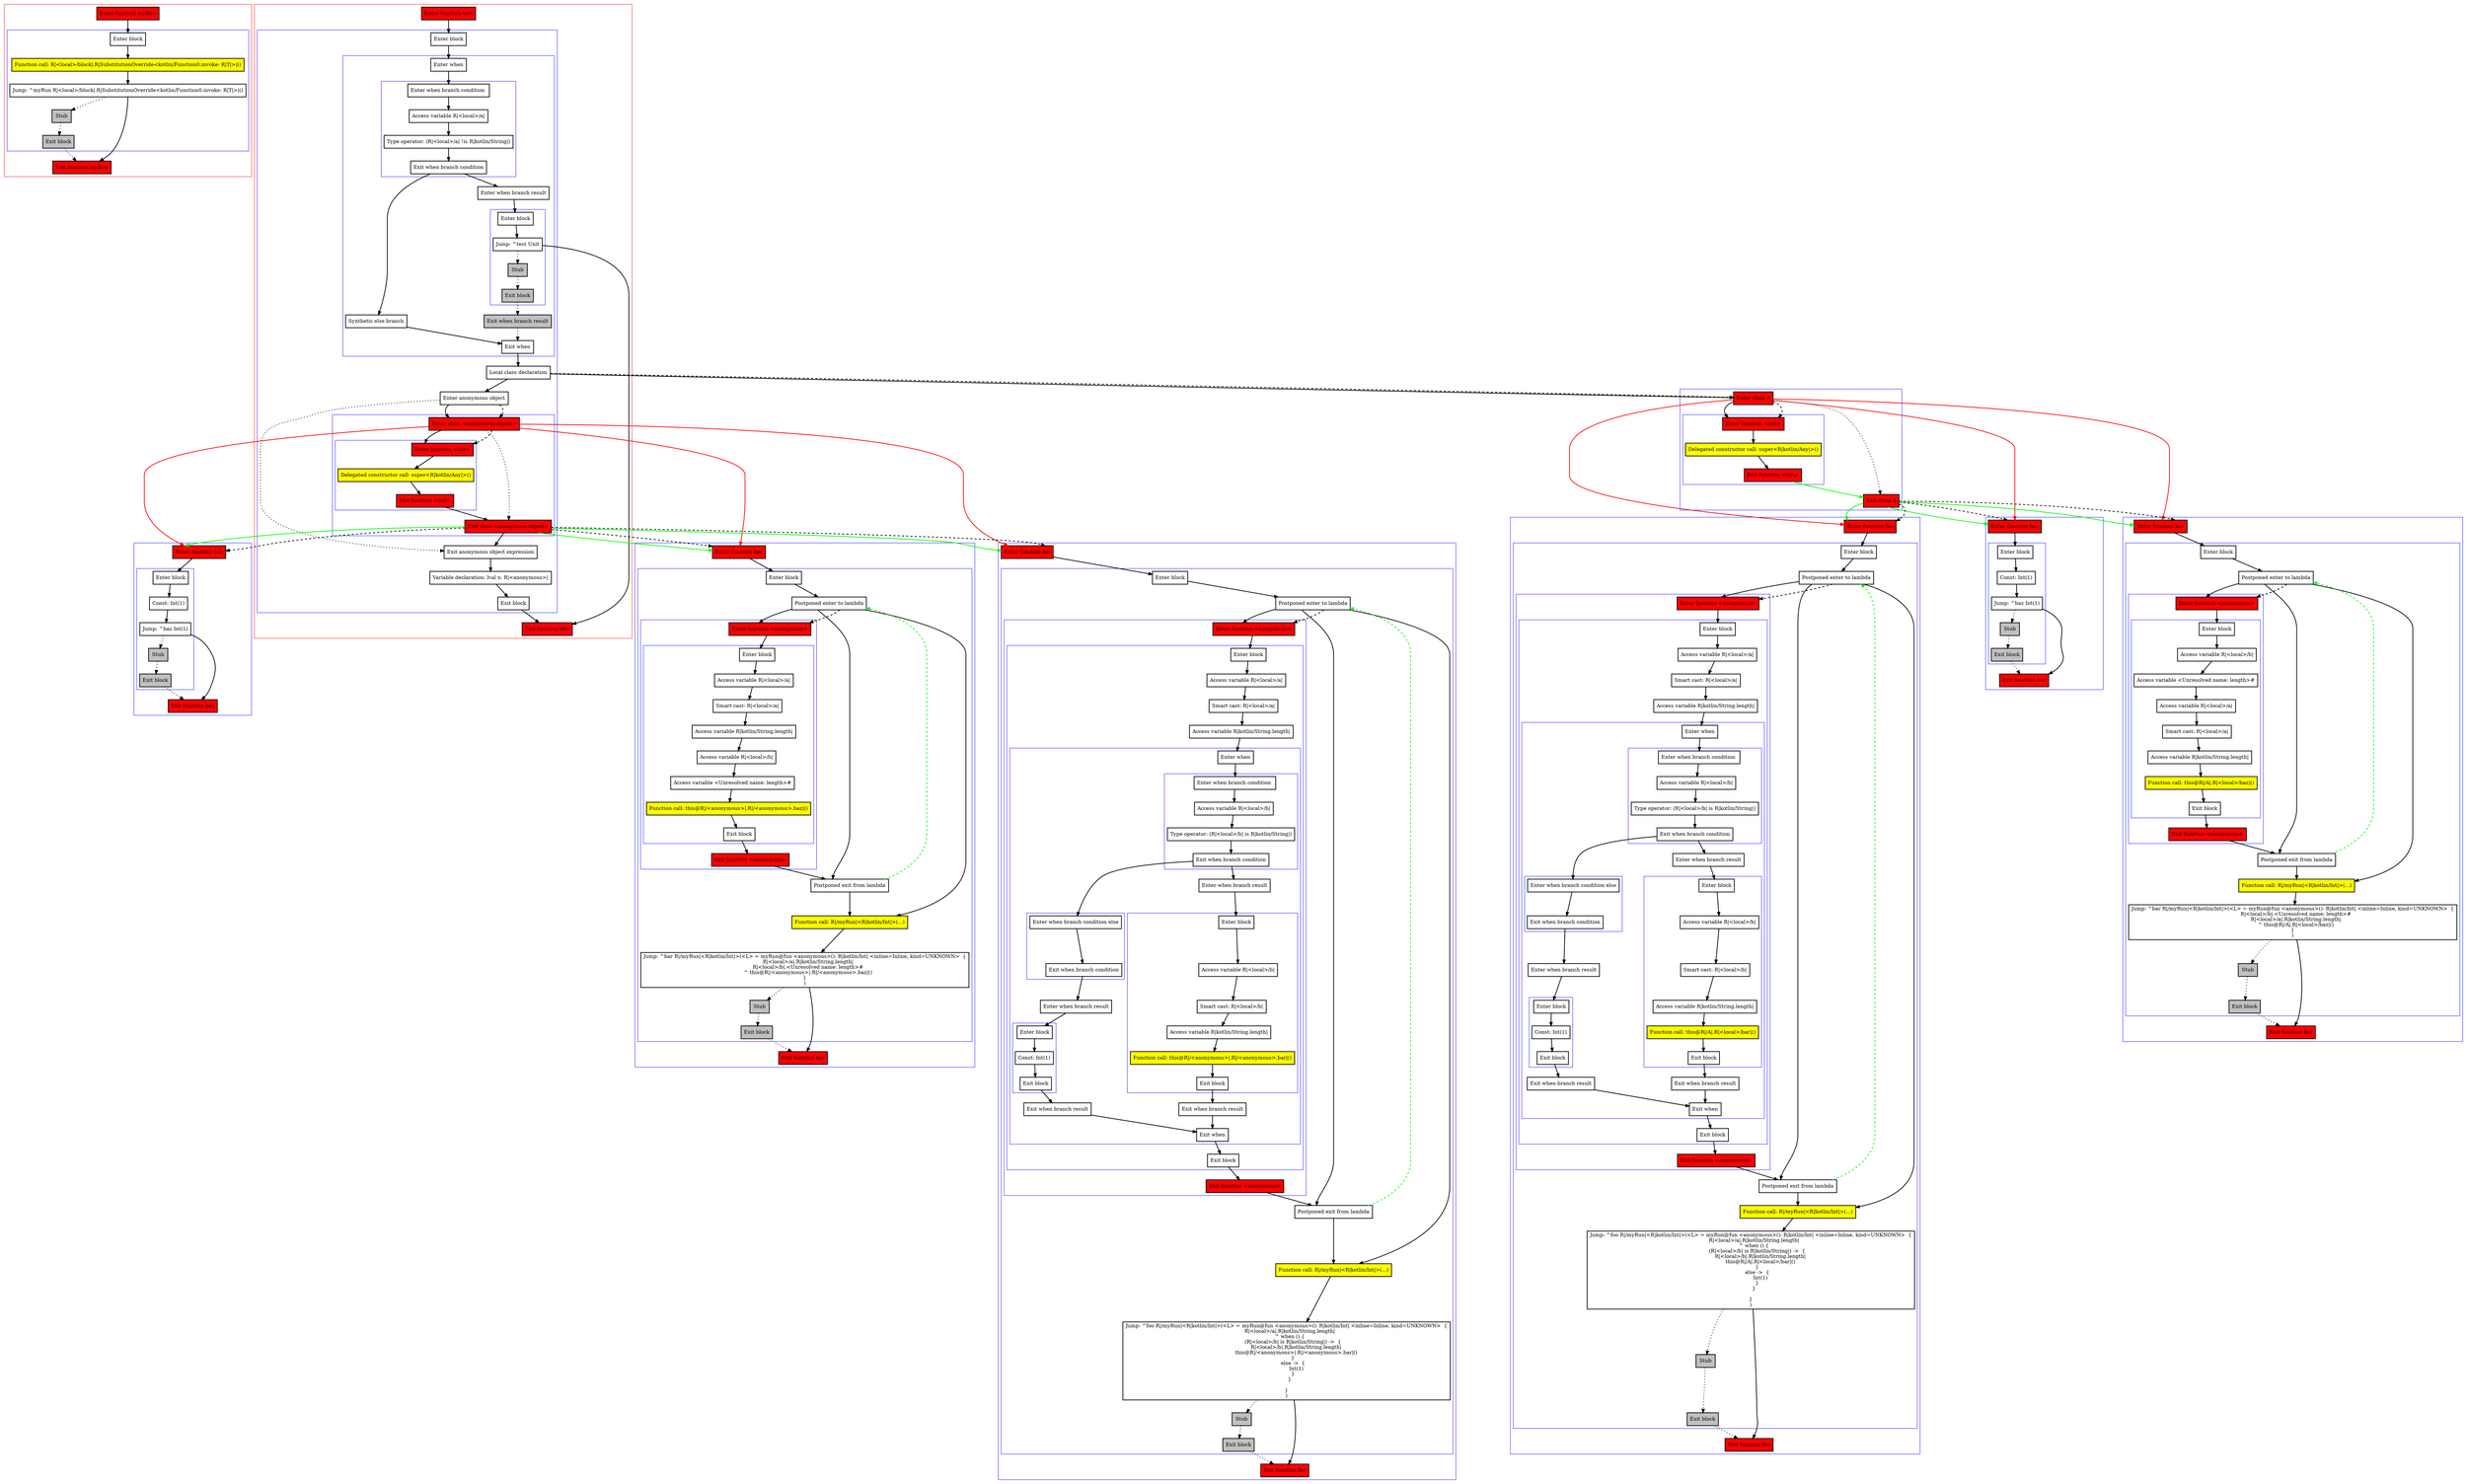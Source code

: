 digraph localClassesWithImplicit_kt {
    graph [nodesep=3]
    node [shape=box penwidth=2]
    edge [penwidth=2]

    subgraph cluster_0 {
        color=red
        0 [label="Enter function myRun" style="filled" fillcolor=red];
        subgraph cluster_1 {
            color=blue
            1 [label="Enter block"];
            2 [label="Function call: R|<local>/block|.R|SubstitutionOverride<kotlin/Function0.invoke: R|T|>|()" style="filled" fillcolor=yellow];
            3 [label="Jump: ^myRun R|<local>/block|.R|SubstitutionOverride<kotlin/Function0.invoke: R|T|>|()"];
            4 [label="Stub" style="filled" fillcolor=gray];
            5 [label="Exit block" style="filled" fillcolor=gray];
        }
        6 [label="Exit function myRun" style="filled" fillcolor=red];
    }
    0 -> {1};
    1 -> {2};
    2 -> {3};
    3 -> {6};
    3 -> {4} [style=dotted];
    4 -> {5} [style=dotted];
    5 -> {6} [style=dotted];

    subgraph cluster_2 {
        color=red
        7 [label="Enter function test" style="filled" fillcolor=red];
        subgraph cluster_3 {
            color=blue
            8 [label="Enter block"];
            subgraph cluster_4 {
                color=blue
                9 [label="Enter when"];
                subgraph cluster_5 {
                    color=blue
                    10 [label="Enter when branch condition "];
                    11 [label="Access variable R|<local>/a|"];
                    12 [label="Type operator: (R|<local>/a| !is R|kotlin/String|)"];
                    13 [label="Exit when branch condition"];
                }
                14 [label="Synthetic else branch"];
                15 [label="Enter when branch result"];
                subgraph cluster_6 {
                    color=blue
                    16 [label="Enter block"];
                    17 [label="Jump: ^test Unit"];
                    18 [label="Stub" style="filled" fillcolor=gray];
                    19 [label="Exit block" style="filled" fillcolor=gray];
                }
                20 [label="Exit when branch result" style="filled" fillcolor=gray];
                21 [label="Exit when"];
            }
            22 [label="Local class declaration"];
            23 [label="Enter anonymous object"];
            subgraph cluster_7 {
                color=blue
                24 [label="Enter class <anonymous object>" style="filled" fillcolor=red];
                subgraph cluster_8 {
                    color=blue
                    25 [label="Enter function <init>" style="filled" fillcolor=red];
                    26 [label="Delegated constructor call: super<R|kotlin/Any|>()" style="filled" fillcolor=yellow];
                    27 [label="Exit function <init>" style="filled" fillcolor=red];
                }
                28 [label="Exit class <anonymous object>" style="filled" fillcolor=red];
            }
            29 [label="Exit anonymous object expression"];
            30 [label="Variable declaration: lval x: R|<anonymous>|"];
            31 [label="Exit block"];
        }
        32 [label="Exit function test" style="filled" fillcolor=red];
    }
    subgraph cluster_9 {
        color=blue
        33 [label="Enter function baz" style="filled" fillcolor=red];
        subgraph cluster_10 {
            color=blue
            34 [label="Enter block"];
            35 [label="Const: Int(1)"];
            36 [label="Jump: ^baz Int(1)"];
            37 [label="Stub" style="filled" fillcolor=gray];
            38 [label="Exit block" style="filled" fillcolor=gray];
        }
        39 [label="Exit function baz" style="filled" fillcolor=red];
    }
    subgraph cluster_11 {
        color=blue
        40 [label="Enter function bar" style="filled" fillcolor=red];
        subgraph cluster_12 {
            color=blue
            41 [label="Enter block"];
            42 [label="Postponed enter to lambda"];
            subgraph cluster_13 {
                color=blue
                43 [label="Enter function <anonymous>" style="filled" fillcolor=red];
                subgraph cluster_14 {
                    color=blue
                    44 [label="Enter block"];
                    45 [label="Access variable R|<local>/a|"];
                    46 [label="Smart cast: R|<local>/a|"];
                    47 [label="Access variable R|kotlin/String.length|"];
                    48 [label="Access variable R|<local>/b|"];
                    49 [label="Access variable <Unresolved name: length>#"];
                    50 [label="Function call: this@R|/<anonymous>|.R|/<anonymous>.baz|()" style="filled" fillcolor=yellow];
                    51 [label="Exit block"];
                }
                52 [label="Exit function <anonymous>" style="filled" fillcolor=red];
            }
            53 [label="Postponed exit from lambda"];
            54 [label="Function call: R|/myRun|<R|kotlin/Int|>(...)" style="filled" fillcolor=yellow];
            55 [label="Jump: ^bar R|/myRun|<R|kotlin/Int|>(<L> = myRun@fun <anonymous>(): R|kotlin/Int| <inline=Inline, kind=UNKNOWN>  {
    R|<local>/a|.R|kotlin/String.length|
    R|<local>/b|.<Unresolved name: length>#
    ^ this@R|/<anonymous>|.R|/<anonymous>.baz|()
}
)"];
            56 [label="Stub" style="filled" fillcolor=gray];
            57 [label="Exit block" style="filled" fillcolor=gray];
        }
        58 [label="Exit function bar" style="filled" fillcolor=red];
    }
    subgraph cluster_15 {
        color=blue
        59 [label="Enter function foo" style="filled" fillcolor=red];
        subgraph cluster_16 {
            color=blue
            60 [label="Enter block"];
            61 [label="Postponed enter to lambda"];
            subgraph cluster_17 {
                color=blue
                62 [label="Enter function <anonymous>" style="filled" fillcolor=red];
                subgraph cluster_18 {
                    color=blue
                    63 [label="Enter block"];
                    64 [label="Access variable R|<local>/a|"];
                    65 [label="Smart cast: R|<local>/a|"];
                    66 [label="Access variable R|kotlin/String.length|"];
                    subgraph cluster_19 {
                        color=blue
                        67 [label="Enter when"];
                        subgraph cluster_20 {
                            color=blue
                            68 [label="Enter when branch condition "];
                            69 [label="Access variable R|<local>/b|"];
                            70 [label="Type operator: (R|<local>/b| is R|kotlin/String|)"];
                            71 [label="Exit when branch condition"];
                        }
                        subgraph cluster_21 {
                            color=blue
                            72 [label="Enter when branch condition else"];
                            73 [label="Exit when branch condition"];
                        }
                        74 [label="Enter when branch result"];
                        subgraph cluster_22 {
                            color=blue
                            75 [label="Enter block"];
                            76 [label="Const: Int(1)"];
                            77 [label="Exit block"];
                        }
                        78 [label="Exit when branch result"];
                        79 [label="Enter when branch result"];
                        subgraph cluster_23 {
                            color=blue
                            80 [label="Enter block"];
                            81 [label="Access variable R|<local>/b|"];
                            82 [label="Smart cast: R|<local>/b|"];
                            83 [label="Access variable R|kotlin/String.length|"];
                            84 [label="Function call: this@R|/<anonymous>|.R|/<anonymous>.bar|()" style="filled" fillcolor=yellow];
                            85 [label="Exit block"];
                        }
                        86 [label="Exit when branch result"];
                        87 [label="Exit when"];
                    }
                    88 [label="Exit block"];
                }
                89 [label="Exit function <anonymous>" style="filled" fillcolor=red];
            }
            90 [label="Postponed exit from lambda"];
            91 [label="Function call: R|/myRun|<R|kotlin/Int|>(...)" style="filled" fillcolor=yellow];
            92 [label="Jump: ^foo R|/myRun|<R|kotlin/Int|>(<L> = myRun@fun <anonymous>(): R|kotlin/Int| <inline=Inline, kind=UNKNOWN>  {
    R|<local>/a|.R|kotlin/String.length|
    ^ when () {
        (R|<local>/b| is R|kotlin/String|) ->  {
            R|<local>/b|.R|kotlin/String.length|
            this@R|/<anonymous>|.R|/<anonymous>.bar|()
        }
        else ->  {
            Int(1)
        }
    }

}
)"];
            93 [label="Stub" style="filled" fillcolor=gray];
            94 [label="Exit block" style="filled" fillcolor=gray];
        }
        95 [label="Exit function foo" style="filled" fillcolor=red];
    }
    subgraph cluster_24 {
        color=blue
        96 [label="Enter class A" style="filled" fillcolor=red];
        subgraph cluster_25 {
            color=blue
            97 [label="Enter function <init>" style="filled" fillcolor=red];
            98 [label="Delegated constructor call: super<R|kotlin/Any|>()" style="filled" fillcolor=yellow];
            99 [label="Exit function <init>" style="filled" fillcolor=red];
        }
        100 [label="Exit class A" style="filled" fillcolor=red];
    }
    subgraph cluster_26 {
        color=blue
        101 [label="Enter function baz" style="filled" fillcolor=red];
        subgraph cluster_27 {
            color=blue
            102 [label="Enter block"];
            103 [label="Const: Int(1)"];
            104 [label="Jump: ^baz Int(1)"];
            105 [label="Stub" style="filled" fillcolor=gray];
            106 [label="Exit block" style="filled" fillcolor=gray];
        }
        107 [label="Exit function baz" style="filled" fillcolor=red];
    }
    subgraph cluster_28 {
        color=blue
        108 [label="Enter function bar" style="filled" fillcolor=red];
        subgraph cluster_29 {
            color=blue
            109 [label="Enter block"];
            110 [label="Postponed enter to lambda"];
            subgraph cluster_30 {
                color=blue
                111 [label="Enter function <anonymous>" style="filled" fillcolor=red];
                subgraph cluster_31 {
                    color=blue
                    112 [label="Enter block"];
                    113 [label="Access variable R|<local>/b|"];
                    114 [label="Access variable <Unresolved name: length>#"];
                    115 [label="Access variable R|<local>/a|"];
                    116 [label="Smart cast: R|<local>/a|"];
                    117 [label="Access variable R|kotlin/String.length|"];
                    118 [label="Function call: this@R|/A|.R|<local>/baz|()" style="filled" fillcolor=yellow];
                    119 [label="Exit block"];
                }
                120 [label="Exit function <anonymous>" style="filled" fillcolor=red];
            }
            121 [label="Postponed exit from lambda"];
            122 [label="Function call: R|/myRun|<R|kotlin/Int|>(...)" style="filled" fillcolor=yellow];
            123 [label="Jump: ^bar R|/myRun|<R|kotlin/Int|>(<L> = myRun@fun <anonymous>(): R|kotlin/Int| <inline=Inline, kind=UNKNOWN>  {
    R|<local>/b|.<Unresolved name: length>#
    R|<local>/a|.R|kotlin/String.length|
    ^ this@R|/A|.R|<local>/baz|()
}
)"];
            124 [label="Stub" style="filled" fillcolor=gray];
            125 [label="Exit block" style="filled" fillcolor=gray];
        }
        126 [label="Exit function bar" style="filled" fillcolor=red];
    }
    subgraph cluster_32 {
        color=blue
        127 [label="Enter function foo" style="filled" fillcolor=red];
        subgraph cluster_33 {
            color=blue
            128 [label="Enter block"];
            129 [label="Postponed enter to lambda"];
            subgraph cluster_34 {
                color=blue
                130 [label="Enter function <anonymous>" style="filled" fillcolor=red];
                subgraph cluster_35 {
                    color=blue
                    131 [label="Enter block"];
                    132 [label="Access variable R|<local>/a|"];
                    133 [label="Smart cast: R|<local>/a|"];
                    134 [label="Access variable R|kotlin/String.length|"];
                    subgraph cluster_36 {
                        color=blue
                        135 [label="Enter when"];
                        subgraph cluster_37 {
                            color=blue
                            136 [label="Enter when branch condition "];
                            137 [label="Access variable R|<local>/b|"];
                            138 [label="Type operator: (R|<local>/b| is R|kotlin/String|)"];
                            139 [label="Exit when branch condition"];
                        }
                        subgraph cluster_38 {
                            color=blue
                            140 [label="Enter when branch condition else"];
                            141 [label="Exit when branch condition"];
                        }
                        142 [label="Enter when branch result"];
                        subgraph cluster_39 {
                            color=blue
                            143 [label="Enter block"];
                            144 [label="Const: Int(1)"];
                            145 [label="Exit block"];
                        }
                        146 [label="Exit when branch result"];
                        147 [label="Enter when branch result"];
                        subgraph cluster_40 {
                            color=blue
                            148 [label="Enter block"];
                            149 [label="Access variable R|<local>/b|"];
                            150 [label="Smart cast: R|<local>/b|"];
                            151 [label="Access variable R|kotlin/String.length|"];
                            152 [label="Function call: this@R|/A|.R|<local>/bar|()" style="filled" fillcolor=yellow];
                            153 [label="Exit block"];
                        }
                        154 [label="Exit when branch result"];
                        155 [label="Exit when"];
                    }
                    156 [label="Exit block"];
                }
                157 [label="Exit function <anonymous>" style="filled" fillcolor=red];
            }
            158 [label="Postponed exit from lambda"];
            159 [label="Function call: R|/myRun|<R|kotlin/Int|>(...)" style="filled" fillcolor=yellow];
            160 [label="Jump: ^foo R|/myRun|<R|kotlin/Int|>(<L> = myRun@fun <anonymous>(): R|kotlin/Int| <inline=Inline, kind=UNKNOWN>  {
    R|<local>/a|.R|kotlin/String.length|
    ^ when () {
        (R|<local>/b| is R|kotlin/String|) ->  {
            R|<local>/b|.R|kotlin/String.length|
            this@R|/A|.R|<local>/bar|()
        }
        else ->  {
            Int(1)
        }
    }

}
)"];
            161 [label="Stub" style="filled" fillcolor=gray];
            162 [label="Exit block" style="filled" fillcolor=gray];
        }
        163 [label="Exit function foo" style="filled" fillcolor=red];
    }
    7 -> {8};
    8 -> {9};
    9 -> {10};
    10 -> {11};
    11 -> {12};
    12 -> {13};
    13 -> {14 15};
    14 -> {21};
    15 -> {16};
    16 -> {17};
    17 -> {32};
    17 -> {18} [style=dotted];
    18 -> {19} [style=dotted];
    19 -> {20} [style=dotted];
    20 -> {21} [style=dotted];
    21 -> {22};
    22 -> {23 96};
    22 -> {96} [style=dashed];
    23 -> {24};
    23 -> {29} [style=dotted];
    23 -> {24} [style=dashed];
    24 -> {25};
    24 -> {33 40 59} [color=red];
    24 -> {28} [style=dotted];
    24 -> {25} [style=dashed];
    25 -> {26};
    26 -> {27};
    27 -> {28};
    28 -> {29};
    28 -> {33 40 59} [color=green];
    28 -> {33 40 59} [style=dashed];
    29 -> {30};
    30 -> {31};
    31 -> {32};
    33 -> {34};
    34 -> {35};
    35 -> {36};
    36 -> {39};
    36 -> {37} [style=dotted];
    37 -> {38} [style=dotted];
    38 -> {39} [style=dotted];
    40 -> {41};
    41 -> {42};
    42 -> {43 53 54};
    42 -> {43} [style=dashed];
    43 -> {44};
    44 -> {45};
    45 -> {46};
    46 -> {47};
    47 -> {48};
    48 -> {49};
    49 -> {50};
    50 -> {51};
    51 -> {52};
    52 -> {53};
    53 -> {54};
    53 -> {42} [color=green style=dashed];
    54 -> {55};
    55 -> {58};
    55 -> {56} [style=dotted];
    56 -> {57} [style=dotted];
    57 -> {58} [style=dotted];
    59 -> {60};
    60 -> {61};
    61 -> {62 90 91};
    61 -> {62} [style=dashed];
    62 -> {63};
    63 -> {64};
    64 -> {65};
    65 -> {66};
    66 -> {67};
    67 -> {68};
    68 -> {69};
    69 -> {70};
    70 -> {71};
    71 -> {72 79};
    72 -> {73};
    73 -> {74};
    74 -> {75};
    75 -> {76};
    76 -> {77};
    77 -> {78};
    78 -> {87};
    79 -> {80};
    80 -> {81};
    81 -> {82};
    82 -> {83};
    83 -> {84};
    84 -> {85};
    85 -> {86};
    86 -> {87};
    87 -> {88};
    88 -> {89};
    89 -> {90};
    90 -> {91};
    90 -> {61} [color=green style=dashed];
    91 -> {92};
    92 -> {95};
    92 -> {93} [style=dotted];
    93 -> {94} [style=dotted];
    94 -> {95} [style=dotted];
    96 -> {97};
    96 -> {101 108 127} [color=red];
    96 -> {100} [style=dotted];
    96 -> {97} [style=dashed];
    97 -> {98};
    98 -> {99};
    99 -> {100} [color=green];
    100 -> {101 108 127} [color=green];
    100 -> {101 108 127} [style=dashed];
    101 -> {102};
    102 -> {103};
    103 -> {104};
    104 -> {107};
    104 -> {105} [style=dotted];
    105 -> {106} [style=dotted];
    106 -> {107} [style=dotted];
    108 -> {109};
    109 -> {110};
    110 -> {111 121 122};
    110 -> {111} [style=dashed];
    111 -> {112};
    112 -> {113};
    113 -> {114};
    114 -> {115};
    115 -> {116};
    116 -> {117};
    117 -> {118};
    118 -> {119};
    119 -> {120};
    120 -> {121};
    121 -> {122};
    121 -> {110} [color=green style=dashed];
    122 -> {123};
    123 -> {126};
    123 -> {124} [style=dotted];
    124 -> {125} [style=dotted];
    125 -> {126} [style=dotted];
    127 -> {128};
    128 -> {129};
    129 -> {130 158 159};
    129 -> {130} [style=dashed];
    130 -> {131};
    131 -> {132};
    132 -> {133};
    133 -> {134};
    134 -> {135};
    135 -> {136};
    136 -> {137};
    137 -> {138};
    138 -> {139};
    139 -> {140 147};
    140 -> {141};
    141 -> {142};
    142 -> {143};
    143 -> {144};
    144 -> {145};
    145 -> {146};
    146 -> {155};
    147 -> {148};
    148 -> {149};
    149 -> {150};
    150 -> {151};
    151 -> {152};
    152 -> {153};
    153 -> {154};
    154 -> {155};
    155 -> {156};
    156 -> {157};
    157 -> {158};
    158 -> {159};
    158 -> {129} [color=green style=dashed];
    159 -> {160};
    160 -> {163};
    160 -> {161} [style=dotted];
    161 -> {162} [style=dotted];
    162 -> {163} [style=dotted];

}
